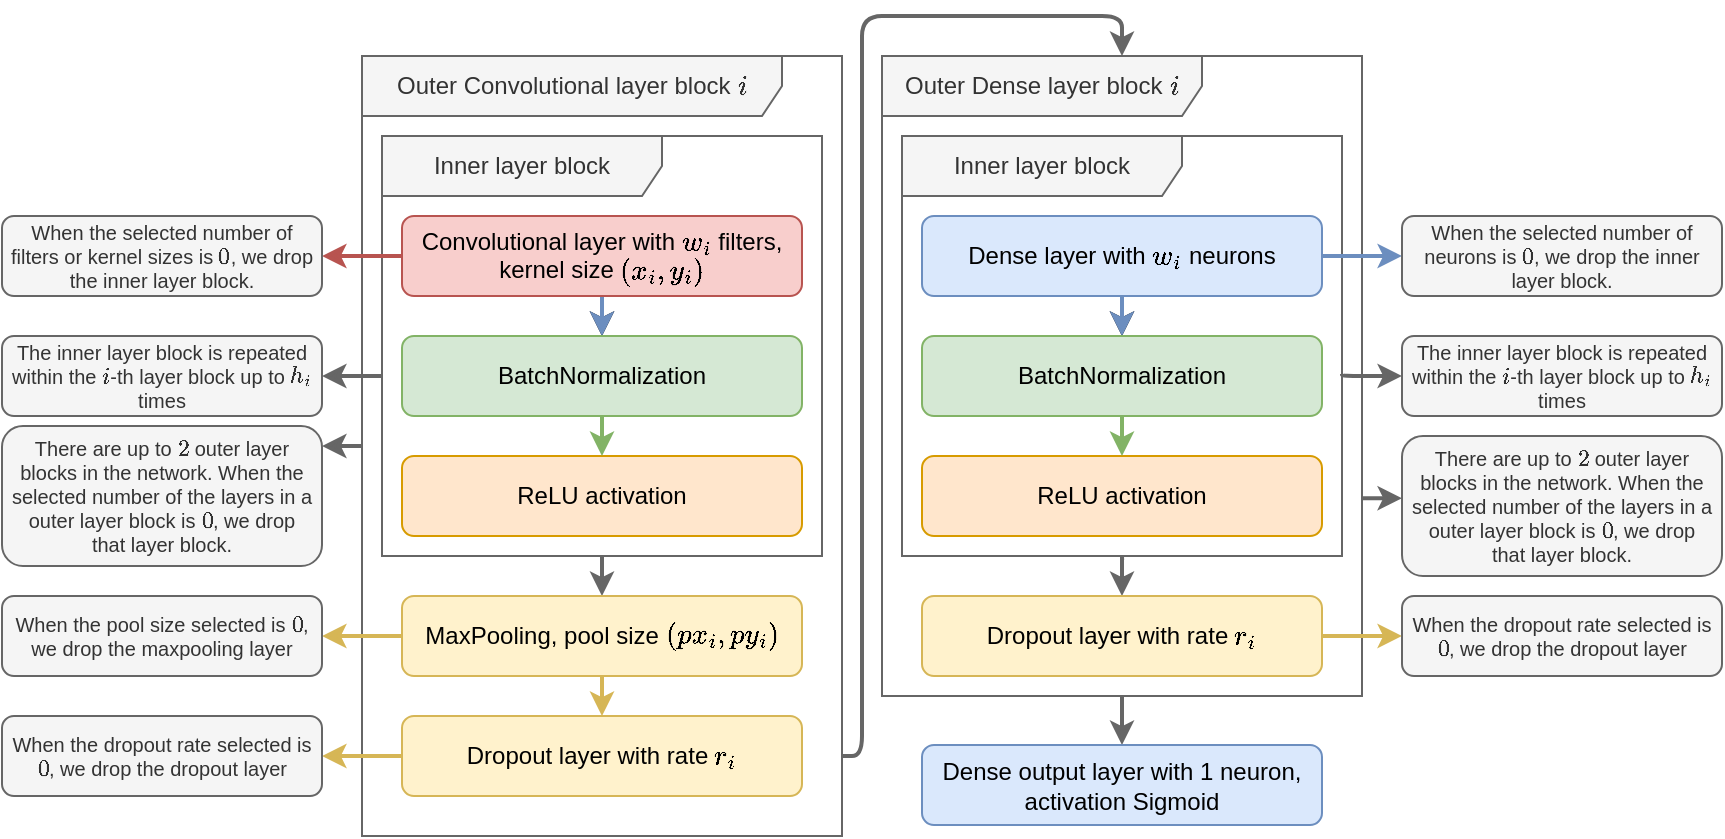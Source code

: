 <mxfile version="14.5.1" type="device"><diagram id="GOlUr6bME-eC2i-fwIM4" name="Pagina-1"><mxGraphModel dx="1298" dy="892" grid="1" gridSize="10" guides="1" tooltips="1" connect="1" arrows="1" fold="1" page="1" pageScale="1" pageWidth="827" pageHeight="1169" math="1" shadow="0"><root><mxCell id="0"/><mxCell id="1" parent="0"/><mxCell id="EoJFmQHitf07CquCrVtJ-38" value="Outer Convolutional layer block \(i\)" style="shape=umlFrame;whiteSpace=wrap;html=1;rounded=1;strokeColor=#666666;fillColor=#f5f5f5;width=210;height=30;fontColor=#333333;" vertex="1" parent="1"><mxGeometry x="180" y="300" width="240" height="390" as="geometry"/></mxCell><mxCell id="EoJFmQHitf07CquCrVtJ-20" value="Inner layer block" style="shape=umlFrame;whiteSpace=wrap;html=1;rounded=1;strokeColor=#666666;fillColor=#f5f5f5;width=140;height=30;fontColor=#333333;" vertex="1" parent="1"><mxGeometry x="450" y="340" width="220" height="210" as="geometry"/></mxCell><mxCell id="EoJFmQHitf07CquCrVtJ-27" style="edgeStyle=orthogonalEdgeStyle;rounded=1;orthogonalLoop=1;jettySize=auto;html=1;strokeWidth=2;fillColor=#f5f5f5;strokeColor=#666666;" edge="1" parent="1" source="EoJFmQHitf07CquCrVtJ-23" target="EoJFmQHitf07CquCrVtJ-26"><mxGeometry relative="1" as="geometry"/></mxCell><mxCell id="EoJFmQHitf07CquCrVtJ-23" value="Outer Dense layer block \(i\)" style="shape=umlFrame;whiteSpace=wrap;html=1;rounded=1;strokeColor=#666666;fillColor=#f5f5f5;width=160;height=30;fontColor=#333333;" vertex="1" parent="1"><mxGeometry x="440" y="300" width="240" height="320" as="geometry"/></mxCell><mxCell id="EoJFmQHitf07CquCrVtJ-13" style="edgeStyle=orthogonalEdgeStyle;rounded=1;orthogonalLoop=1;jettySize=auto;html=1;strokeWidth=2;" edge="1" parent="1" source="EoJFmQHitf07CquCrVtJ-1" target="EoJFmQHitf07CquCrVtJ-12"><mxGeometry relative="1" as="geometry"/></mxCell><mxCell id="EoJFmQHitf07CquCrVtJ-29" style="edgeStyle=orthogonalEdgeStyle;rounded=1;orthogonalLoop=1;jettySize=auto;html=1;strokeWidth=2;fillColor=#dae8fc;strokeColor=#6c8ebf;" edge="1" parent="1" source="EoJFmQHitf07CquCrVtJ-1" target="EoJFmQHitf07CquCrVtJ-28"><mxGeometry relative="1" as="geometry"/></mxCell><mxCell id="EoJFmQHitf07CquCrVtJ-35" value="" style="edgeStyle=orthogonalEdgeStyle;rounded=1;orthogonalLoop=1;jettySize=auto;html=1;strokeWidth=2;fontSize=10;fillColor=#dae8fc;strokeColor=#6c8ebf;" edge="1" parent="1" source="EoJFmQHitf07CquCrVtJ-1" target="EoJFmQHitf07CquCrVtJ-12"><mxGeometry relative="1" as="geometry"/></mxCell><mxCell id="EoJFmQHitf07CquCrVtJ-1" value="Dense layer with \(w_{i}\) neurons" style="rounded=1;whiteSpace=wrap;html=1;fillColor=#dae8fc;strokeColor=#6c8ebf;" vertex="1" parent="1"><mxGeometry x="460" y="380" width="200" height="40" as="geometry"/></mxCell><mxCell id="EoJFmQHitf07CquCrVtJ-8" style="edgeStyle=orthogonalEdgeStyle;rounded=1;orthogonalLoop=1;jettySize=auto;html=1;dashed=1;dashPattern=1 4;strokeWidth=2;" edge="1" parent="1" target="EoJFmQHitf07CquCrVtJ-7"><mxGeometry relative="1" as="geometry"><mxPoint x="560" y="550" as="sourcePoint"/></mxGeometry></mxCell><mxCell id="EoJFmQHitf07CquCrVtJ-9" value="" style="edgeStyle=orthogonalEdgeStyle;rounded=1;orthogonalLoop=1;jettySize=auto;html=1;strokeWidth=2;fillColor=#f5f5f5;strokeColor=#666666;" edge="1" parent="1" source="EoJFmQHitf07CquCrVtJ-20" target="EoJFmQHitf07CquCrVtJ-7"><mxGeometry relative="1" as="geometry"><mxPoint x="560" y="580" as="sourcePoint"/></mxGeometry></mxCell><mxCell id="EoJFmQHitf07CquCrVtJ-34" style="edgeStyle=orthogonalEdgeStyle;rounded=1;orthogonalLoop=1;jettySize=auto;html=1;strokeWidth=2;fontSize=10;fillColor=#fff2cc;strokeColor=#d6b656;" edge="1" parent="1" source="EoJFmQHitf07CquCrVtJ-7" target="EoJFmQHitf07CquCrVtJ-33"><mxGeometry relative="1" as="geometry"/></mxCell><mxCell id="EoJFmQHitf07CquCrVtJ-7" value="Dropout layer with rate \(r_i\)" style="rounded=1;whiteSpace=wrap;html=1;fillColor=#fff2cc;strokeColor=#d6b656;" vertex="1" parent="1"><mxGeometry x="460" y="570" width="200" height="40" as="geometry"/></mxCell><mxCell id="EoJFmQHitf07CquCrVtJ-10" value="ReLU activation" style="rounded=1;whiteSpace=wrap;html=1;fillColor=#ffe6cc;strokeColor=#d79b00;" vertex="1" parent="1"><mxGeometry x="460" y="500" width="200" height="40" as="geometry"/></mxCell><mxCell id="EoJFmQHitf07CquCrVtJ-14" style="edgeStyle=orthogonalEdgeStyle;rounded=1;orthogonalLoop=1;jettySize=auto;html=1;strokeWidth=2;fillColor=#d5e8d4;strokeColor=#82b366;" edge="1" parent="1" source="EoJFmQHitf07CquCrVtJ-12" target="EoJFmQHitf07CquCrVtJ-10"><mxGeometry relative="1" as="geometry"/></mxCell><mxCell id="EoJFmQHitf07CquCrVtJ-12" value="BatchNormalization" style="rounded=1;whiteSpace=wrap;html=1;fillColor=#d5e8d4;strokeColor=#82b366;" vertex="1" parent="1"><mxGeometry x="460" y="440" width="200" height="40" as="geometry"/></mxCell><mxCell id="EoJFmQHitf07CquCrVtJ-22" value="" style="edgeStyle=orthogonalEdgeStyle;rounded=1;orthogonalLoop=1;jettySize=auto;html=1;strokeWidth=2;fillColor=#f5f5f5;strokeColor=#666666;" edge="1" parent="1" target="EoJFmQHitf07CquCrVtJ-21"><mxGeometry relative="1" as="geometry"><mxPoint x="670" y="458.979" as="sourcePoint"/><Array as="points"><mxPoint x="670" y="460"/></Array></mxGeometry></mxCell><mxCell id="EoJFmQHitf07CquCrVtJ-21" value="The inner layer block is repeated within the \(i\)-th layer block up to \(h_i\) times" style="whiteSpace=wrap;html=1;rounded=1;fontColor=#333333;strokeColor=#666666;fillColor=#f5f5f5;spacing=5;fontSize=10;" vertex="1" parent="1"><mxGeometry x="700" y="440" width="160" height="40" as="geometry"/></mxCell><mxCell id="EoJFmQHitf07CquCrVtJ-25" style="edgeStyle=orthogonalEdgeStyle;rounded=1;orthogonalLoop=1;jettySize=auto;html=1;strokeWidth=2;fillColor=#f5f5f5;strokeColor=#666666;" edge="1" parent="1" target="EoJFmQHitf07CquCrVtJ-24"><mxGeometry relative="1" as="geometry"><mxPoint x="680" y="521.149" as="sourcePoint"/><Array as="points"><mxPoint x="690" y="521.12"/><mxPoint x="690" y="521.12"/></Array></mxGeometry></mxCell><mxCell id="EoJFmQHitf07CquCrVtJ-24" value="There are up to \(2\) outer layer blocks in the network. When the selected number of the layers in a outer layer block is \(0\), we drop that layer block." style="whiteSpace=wrap;html=1;rounded=1;fontColor=#333333;strokeColor=#666666;fillColor=#f5f5f5;spacing=5;fontSize=10;" vertex="1" parent="1"><mxGeometry x="700" y="490" width="160" height="70" as="geometry"/></mxCell><mxCell id="EoJFmQHitf07CquCrVtJ-26" value="Dense output layer with 1 neuron, activation Sigmoid" style="rounded=1;whiteSpace=wrap;html=1;fillColor=#dae8fc;strokeColor=#6c8ebf;" vertex="1" parent="1"><mxGeometry x="460" y="644.5" width="200" height="40" as="geometry"/></mxCell><mxCell id="EoJFmQHitf07CquCrVtJ-28" value="When the selected number of neurons is \(0\), we drop the inner layer block." style="whiteSpace=wrap;html=1;rounded=1;strokeColor=#666666;fillColor=#f5f5f5;spacing=5;fontSize=10;fontColor=#333333;" vertex="1" parent="1"><mxGeometry x="700" y="380" width="160" height="40" as="geometry"/></mxCell><mxCell id="EoJFmQHitf07CquCrVtJ-33" value="When the dropout rate selected is \(0\), we drop the dropout layer" style="whiteSpace=wrap;html=1;rounded=1;strokeColor=#666666;fillColor=#f5f5f5;spacing=5;fontSize=10;fontColor=#333333;" vertex="1" parent="1"><mxGeometry x="700" y="570" width="160" height="40" as="geometry"/></mxCell><mxCell id="EoJFmQHitf07CquCrVtJ-58" style="edgeStyle=orthogonalEdgeStyle;rounded=1;orthogonalLoop=1;jettySize=auto;html=1;strokeWidth=2;fontSize=10;fillColor=#f5f5f5;strokeColor=#666666;" edge="1" parent="1" source="EoJFmQHitf07CquCrVtJ-36" target="EoJFmQHitf07CquCrVtJ-51"><mxGeometry relative="1" as="geometry"><Array as="points"><mxPoint x="180" y="460"/><mxPoint x="180" y="460"/></Array></mxGeometry></mxCell><mxCell id="EoJFmQHitf07CquCrVtJ-63" style="edgeStyle=orthogonalEdgeStyle;rounded=1;orthogonalLoop=1;jettySize=auto;html=1;strokeWidth=2;fontSize=10;fillColor=#f5f5f5;strokeColor=#666666;" edge="1" parent="1" source="EoJFmQHitf07CquCrVtJ-36" target="EoJFmQHitf07CquCrVtJ-59"><mxGeometry relative="1" as="geometry"/></mxCell><mxCell id="EoJFmQHitf07CquCrVtJ-36" value="Inner layer block" style="shape=umlFrame;whiteSpace=wrap;html=1;rounded=1;strokeColor=#666666;fillColor=#f5f5f5;width=140;height=30;fontColor=#333333;" vertex="1" parent="1"><mxGeometry x="190" y="340" width="220" height="210" as="geometry"/></mxCell><mxCell id="EoJFmQHitf07CquCrVtJ-37" style="edgeStyle=orthogonalEdgeStyle;rounded=1;orthogonalLoop=1;jettySize=auto;html=1;strokeWidth=2;fillColor=#f5f5f5;strokeColor=#666666;" edge="1" parent="1" source="EoJFmQHitf07CquCrVtJ-38" target="EoJFmQHitf07CquCrVtJ-23"><mxGeometry relative="1" as="geometry"><mxPoint x="300.0" y="614.5" as="targetPoint"/><Array as="points"><mxPoint x="430" y="650"/><mxPoint x="430" y="280"/><mxPoint x="560" y="280"/></Array></mxGeometry></mxCell><mxCell id="EoJFmQHitf07CquCrVtJ-57" style="edgeStyle=orthogonalEdgeStyle;rounded=1;orthogonalLoop=1;jettySize=auto;html=1;strokeWidth=2;fontSize=10;fillColor=#f5f5f5;strokeColor=#666666;" edge="1" parent="1" source="EoJFmQHitf07CquCrVtJ-38" target="EoJFmQHitf07CquCrVtJ-53"><mxGeometry relative="1" as="geometry"><Array as="points"><mxPoint x="160" y="520"/></Array></mxGeometry></mxCell><mxCell id="EoJFmQHitf07CquCrVtJ-39" style="edgeStyle=orthogonalEdgeStyle;rounded=1;orthogonalLoop=1;jettySize=auto;html=1;strokeWidth=2;" edge="1" parent="1" source="EoJFmQHitf07CquCrVtJ-42" target="EoJFmQHitf07CquCrVtJ-49"><mxGeometry relative="1" as="geometry"/></mxCell><mxCell id="EoJFmQHitf07CquCrVtJ-40" style="edgeStyle=orthogonalEdgeStyle;rounded=1;orthogonalLoop=1;jettySize=auto;html=1;strokeWidth=2;fillColor=#f8cecc;strokeColor=#b85450;" edge="1" parent="1" source="EoJFmQHitf07CquCrVtJ-42" target="EoJFmQHitf07CquCrVtJ-55"><mxGeometry relative="1" as="geometry"/></mxCell><mxCell id="EoJFmQHitf07CquCrVtJ-41" value="" style="edgeStyle=orthogonalEdgeStyle;rounded=1;orthogonalLoop=1;jettySize=auto;html=1;strokeWidth=2;fontSize=10;fillColor=#dae8fc;strokeColor=#6c8ebf;" edge="1" parent="1" source="EoJFmQHitf07CquCrVtJ-42" target="EoJFmQHitf07CquCrVtJ-49"><mxGeometry relative="1" as="geometry"/></mxCell><mxCell id="EoJFmQHitf07CquCrVtJ-42" value="Convolutional layer with \(w_{i}\) filters, kernel size \((x_i, y_i)\)" style="rounded=1;whiteSpace=wrap;html=1;fillColor=#f8cecc;strokeColor=#b85450;" vertex="1" parent="1"><mxGeometry x="200" y="380" width="200" height="40" as="geometry"/></mxCell><mxCell id="EoJFmQHitf07CquCrVtJ-45" style="edgeStyle=orthogonalEdgeStyle;rounded=1;orthogonalLoop=1;jettySize=auto;html=1;strokeWidth=2;fontSize=10;fillColor=#fff2cc;strokeColor=#d6b656;" edge="1" parent="1" source="EoJFmQHitf07CquCrVtJ-46" target="EoJFmQHitf07CquCrVtJ-56"><mxGeometry relative="1" as="geometry"/></mxCell><mxCell id="EoJFmQHitf07CquCrVtJ-46" value="Dropout layer with rate \(r_i\)" style="rounded=1;whiteSpace=wrap;html=1;fillColor=#fff2cc;strokeColor=#d6b656;" vertex="1" parent="1"><mxGeometry x="200" y="630" width="200" height="40" as="geometry"/></mxCell><mxCell id="EoJFmQHitf07CquCrVtJ-47" value="ReLU activation" style="rounded=1;whiteSpace=wrap;html=1;fillColor=#ffe6cc;strokeColor=#d79b00;" vertex="1" parent="1"><mxGeometry x="200" y="500" width="200" height="40" as="geometry"/></mxCell><mxCell id="EoJFmQHitf07CquCrVtJ-48" style="edgeStyle=orthogonalEdgeStyle;rounded=1;orthogonalLoop=1;jettySize=auto;html=1;strokeWidth=2;fillColor=#d5e8d4;strokeColor=#82b366;" edge="1" parent="1" source="EoJFmQHitf07CquCrVtJ-49" target="EoJFmQHitf07CquCrVtJ-47"><mxGeometry relative="1" as="geometry"/></mxCell><mxCell id="EoJFmQHitf07CquCrVtJ-49" value="BatchNormalization" style="rounded=1;whiteSpace=wrap;html=1;fillColor=#d5e8d4;strokeColor=#82b366;" vertex="1" parent="1"><mxGeometry x="200" y="440" width="200" height="40" as="geometry"/></mxCell><mxCell id="EoJFmQHitf07CquCrVtJ-51" value="The inner layer block is repeated within the \(i\)-th layer block up to \(h_i\) times" style="whiteSpace=wrap;html=1;rounded=1;fontColor=#333333;strokeColor=#666666;fillColor=#f5f5f5;spacing=5;fontSize=10;" vertex="1" parent="1"><mxGeometry y="440" width="160" height="40" as="geometry"/></mxCell><mxCell id="EoJFmQHitf07CquCrVtJ-53" value="There are up to \(2\) outer layer blocks in the network. When the selected number of the layers in a outer layer block is \(0\), we drop that layer block." style="whiteSpace=wrap;html=1;rounded=1;fontColor=#333333;strokeColor=#666666;fillColor=#f5f5f5;spacing=5;fontSize=10;" vertex="1" parent="1"><mxGeometry y="485" width="160" height="70" as="geometry"/></mxCell><mxCell id="EoJFmQHitf07CquCrVtJ-55" value="When the selected number of filters or kernel sizes is \(0\), we drop the inner layer block." style="whiteSpace=wrap;html=1;rounded=1;strokeColor=#666666;fillColor=#f5f5f5;spacing=5;fontSize=10;fontColor=#333333;" vertex="1" parent="1"><mxGeometry y="380" width="160" height="40" as="geometry"/></mxCell><mxCell id="EoJFmQHitf07CquCrVtJ-56" value="When the dropout rate selected is \(0\), we drop the dropout layer" style="whiteSpace=wrap;html=1;rounded=1;strokeColor=#666666;fillColor=#f5f5f5;spacing=5;fontSize=10;fontColor=#333333;" vertex="1" parent="1"><mxGeometry y="630" width="160" height="40" as="geometry"/></mxCell><mxCell id="EoJFmQHitf07CquCrVtJ-61" style="edgeStyle=orthogonalEdgeStyle;rounded=1;orthogonalLoop=1;jettySize=auto;html=1;strokeWidth=2;fontSize=10;fillColor=#fff2cc;strokeColor=#d6b656;" edge="1" parent="1" source="EoJFmQHitf07CquCrVtJ-59" target="EoJFmQHitf07CquCrVtJ-60"><mxGeometry relative="1" as="geometry"/></mxCell><mxCell id="EoJFmQHitf07CquCrVtJ-62" style="edgeStyle=orthogonalEdgeStyle;rounded=1;orthogonalLoop=1;jettySize=auto;html=1;strokeWidth=2;fontSize=10;fillColor=#fff2cc;strokeColor=#d6b656;" edge="1" parent="1" source="EoJFmQHitf07CquCrVtJ-59" target="EoJFmQHitf07CquCrVtJ-46"><mxGeometry relative="1" as="geometry"/></mxCell><mxCell id="EoJFmQHitf07CquCrVtJ-59" value="MaxPooling, pool size \((px_{i}, py_{i})\)" style="rounded=1;whiteSpace=wrap;html=1;fillColor=#fff2cc;strokeColor=#d6b656;" vertex="1" parent="1"><mxGeometry x="200" y="570" width="200" height="40" as="geometry"/></mxCell><mxCell id="EoJFmQHitf07CquCrVtJ-60" value="When the pool size selected is \(0\), we drop the maxpooling layer" style="whiteSpace=wrap;html=1;rounded=1;strokeColor=#666666;fillColor=#f5f5f5;spacing=5;fontSize=10;fontColor=#333333;" vertex="1" parent="1"><mxGeometry y="570" width="160" height="40" as="geometry"/></mxCell></root></mxGraphModel></diagram></mxfile>
